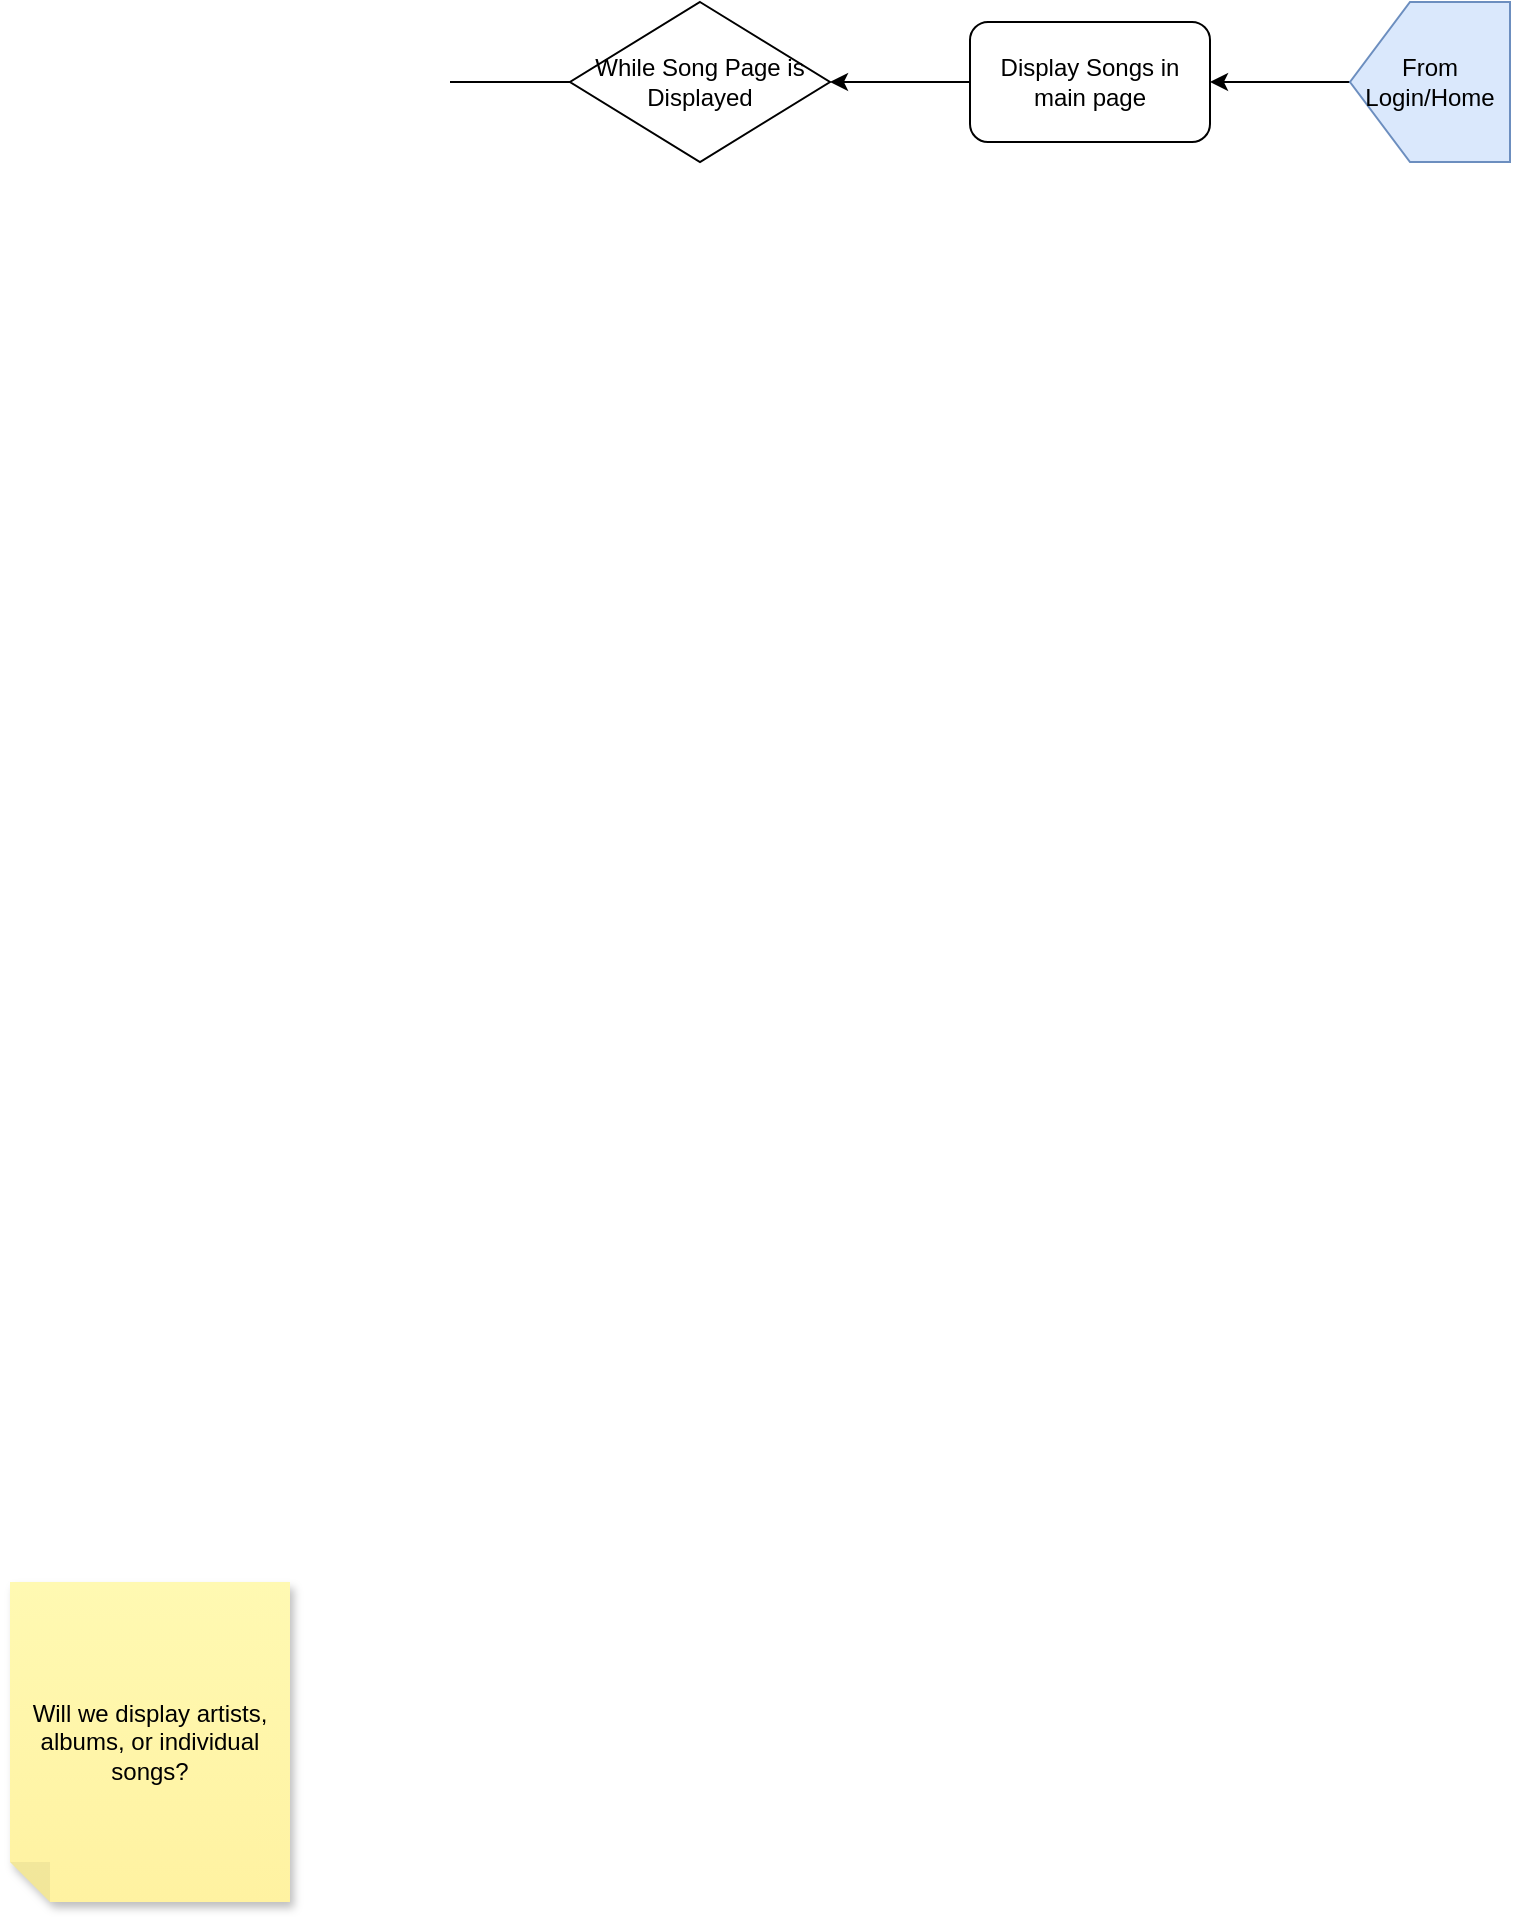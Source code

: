 <mxfile version="28.2.1">
  <diagram name="Page-1" id="Rwo2kJUBhdu4Hp2HozEg">
    <mxGraphModel dx="1489" dy="823" grid="1" gridSize="10" guides="1" tooltips="1" connect="1" arrows="1" fold="1" page="1" pageScale="1" pageWidth="827" pageHeight="1169" math="0" shadow="0">
      <root>
        <mxCell id="0" />
        <mxCell id="1" parent="0" />
        <mxCell id="92zm_HlVjGmk0hQKe1Kj-4" value="" style="edgeStyle=orthogonalEdgeStyle;rounded=0;orthogonalLoop=1;jettySize=auto;html=1;" edge="1" parent="1" source="92zm_HlVjGmk0hQKe1Kj-1" target="92zm_HlVjGmk0hQKe1Kj-3">
          <mxGeometry relative="1" as="geometry" />
        </mxCell>
        <mxCell id="92zm_HlVjGmk0hQKe1Kj-1" value="From Login/Home" style="shape=offPageConnector;whiteSpace=wrap;html=1;direction=south;fillColor=#dae8fc;strokeColor=#6c8ebf;" vertex="1" parent="1">
          <mxGeometry x="700" y="60" width="80" height="80" as="geometry" />
        </mxCell>
        <mxCell id="92zm_HlVjGmk0hQKe1Kj-10" value="" style="edgeStyle=orthogonalEdgeStyle;rounded=0;orthogonalLoop=1;jettySize=auto;html=1;" edge="1" parent="1" source="92zm_HlVjGmk0hQKe1Kj-3" target="92zm_HlVjGmk0hQKe1Kj-6">
          <mxGeometry relative="1" as="geometry" />
        </mxCell>
        <mxCell id="92zm_HlVjGmk0hQKe1Kj-3" value="Display Songs in main page" style="rounded=1;whiteSpace=wrap;html=1;" vertex="1" parent="1">
          <mxGeometry x="510" y="70" width="120" height="60" as="geometry" />
        </mxCell>
        <mxCell id="92zm_HlVjGmk0hQKe1Kj-6" value="While Song Page is Displayed" style="rhombus;whiteSpace=wrap;html=1;" vertex="1" parent="1">
          <mxGeometry x="310" y="60" width="130" height="80" as="geometry" />
        </mxCell>
        <mxCell id="92zm_HlVjGmk0hQKe1Kj-8" value="Will we display artists, albums, or individual songs?" style="shape=note;whiteSpace=wrap;html=1;backgroundOutline=1;fontColor=#000000;darkOpacity=0.05;fillColor=#FFF9B2;strokeColor=none;fillStyle=solid;direction=west;gradientDirection=north;gradientColor=#FFF2A1;shadow=1;size=20;pointerEvents=1;" vertex="1" parent="1">
          <mxGeometry x="30" y="850" width="140" height="160" as="geometry" />
        </mxCell>
        <mxCell id="92zm_HlVjGmk0hQKe1Kj-11" value="" style="endArrow=none;html=1;rounded=0;entryX=0;entryY=0.5;entryDx=0;entryDy=0;" edge="1" parent="1" target="92zm_HlVjGmk0hQKe1Kj-6">
          <mxGeometry width="50" height="50" relative="1" as="geometry">
            <mxPoint x="250" y="100" as="sourcePoint" />
            <mxPoint x="330" y="160" as="targetPoint" />
          </mxGeometry>
        </mxCell>
      </root>
    </mxGraphModel>
  </diagram>
</mxfile>
